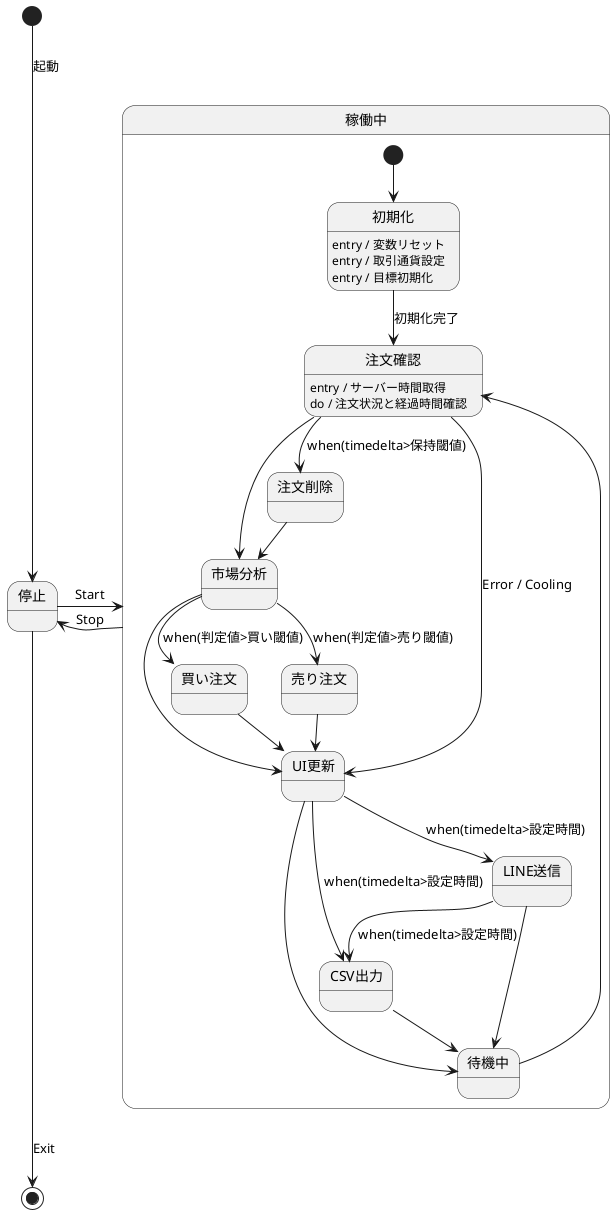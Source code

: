 @startuml

[*] --> 停止 : 起動

停止 -> 稼働中 : Start
稼働中 -> 停止 : Stop

停止 --> [*] : Exit

state 稼働中{

    [*] --> 初期化
    初期化 --> 注文確認 : 初期化完了

    初期化 : entry / 変数リセット
    初期化 : entry / 取引通貨設定
    初期化 : entry / 目標初期化
    
    注文確認 --> 市場分析
    注文確認 --> 注文削除 : when(timedelta>保持閾値)
    注文確認 --> UI更新 : Error / Cooling

    注文確認 : entry / サーバー時間取得
    注文確認 : do / 注文状況と経過時間確認

    注文削除 --> 市場分析

    市場分析 --> 買い注文 : when(判定値>買い閾値)
    市場分析 --> 売り注文 : when(判定値>売り閾値)
    市場分析 --> UI更新

    買い注文 --> UI更新
    売り注文 --> UI更新

    UI更新 --> LINE送信 : when(timedelta>設定時間)

    UI更新 --> CSV出力 : when(timedelta>設定時間)
    LINE送信 --> CSV出力 : when(timedelta>設定時間)

    UI更新 --> 待機中
    LINE送信 --> 待機中
    CSV出力 --> 待機中

    待機中 --> 注文確認

}



@enduml